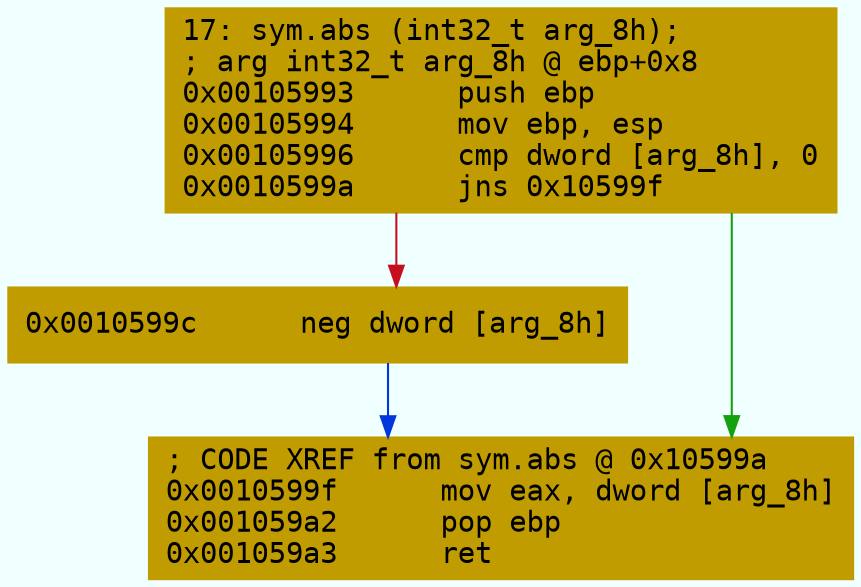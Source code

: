 digraph code {
	graph [bgcolor=azure fontsize=8 fontname="Courier" splines="ortho"];
	node [fillcolor=gray style=filled shape=box];
	edge [arrowhead="normal"];
	"0x00105993" [URL="sym.abs/0x00105993", fillcolor="#c19c00",color="#c19c00", fontname="Courier",label="17: sym.abs (int32_t arg_8h);\l; arg int32_t arg_8h @ ebp+0x8\l0x00105993      push ebp\l0x00105994      mov ebp, esp\l0x00105996      cmp dword [arg_8h], 0\l0x0010599a      jns 0x10599f\l"]
	"0x0010599c" [URL="sym.abs/0x0010599c", fillcolor="#c19c00",color="#c19c00", fontname="Courier",label="0x0010599c      neg dword [arg_8h]\l"]
	"0x0010599f" [URL="sym.abs/0x0010599f", fillcolor="#c19c00",color="#c19c00", fontname="Courier",label="; CODE XREF from sym.abs @ 0x10599a\l0x0010599f      mov eax, dword [arg_8h]\l0x001059a2      pop ebp\l0x001059a3      ret\l"]
        "0x00105993" -> "0x0010599f" [color="#13a10e"];
        "0x00105993" -> "0x0010599c" [color="#c50f1f"];
        "0x0010599c" -> "0x0010599f" [color="#0037da"];
}
